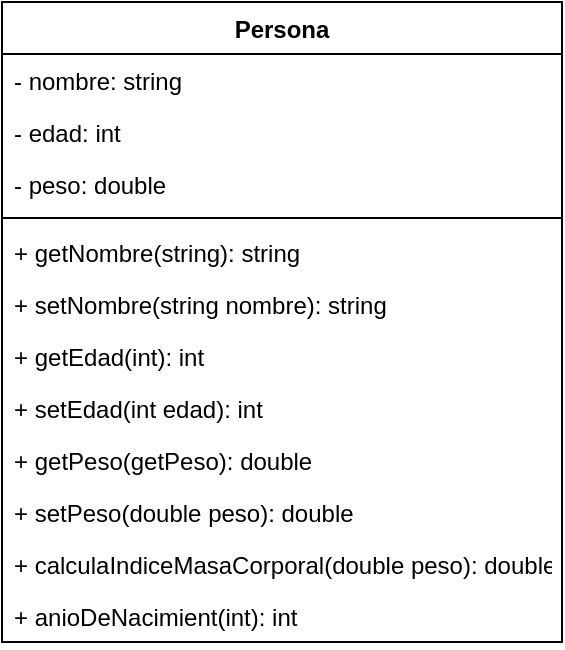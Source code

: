 <mxfile version="19.0.0" type="device"><diagram id="C5RBs43oDa-KdzZeNtuy" name="Page-1"><mxGraphModel dx="1102" dy="865" grid="1" gridSize="10" guides="1" tooltips="1" connect="1" arrows="1" fold="1" page="1" pageScale="1" pageWidth="827" pageHeight="1169" math="0" shadow="0"><root><mxCell id="WIyWlLk6GJQsqaUBKTNV-0"/><mxCell id="WIyWlLk6GJQsqaUBKTNV-1" parent="WIyWlLk6GJQsqaUBKTNV-0"/><mxCell id="6f9WBGXo-UQqe9SmUVUw-0" value="Persona" style="swimlane;fontStyle=1;align=center;verticalAlign=top;childLayout=stackLayout;horizontal=1;startSize=26;horizontalStack=0;resizeParent=1;resizeParentMax=0;resizeLast=0;collapsible=1;marginBottom=0;" vertex="1" parent="WIyWlLk6GJQsqaUBKTNV-1"><mxGeometry x="40" y="80" width="280" height="320" as="geometry"/></mxCell><mxCell id="6f9WBGXo-UQqe9SmUVUw-1" value="- nombre: string" style="text;strokeColor=none;fillColor=none;align=left;verticalAlign=top;spacingLeft=4;spacingRight=4;overflow=hidden;rotatable=0;points=[[0,0.5],[1,0.5]];portConstraint=eastwest;" vertex="1" parent="6f9WBGXo-UQqe9SmUVUw-0"><mxGeometry y="26" width="280" height="26" as="geometry"/></mxCell><mxCell id="6f9WBGXo-UQqe9SmUVUw-14" value="- edad: int" style="text;strokeColor=none;fillColor=none;align=left;verticalAlign=top;spacingLeft=4;spacingRight=4;overflow=hidden;rotatable=0;points=[[0,0.5],[1,0.5]];portConstraint=eastwest;" vertex="1" parent="6f9WBGXo-UQqe9SmUVUw-0"><mxGeometry y="52" width="280" height="26" as="geometry"/></mxCell><mxCell id="6f9WBGXo-UQqe9SmUVUw-13" value="- peso: double" style="text;strokeColor=none;fillColor=none;align=left;verticalAlign=top;spacingLeft=4;spacingRight=4;overflow=hidden;rotatable=0;points=[[0,0.5],[1,0.5]];portConstraint=eastwest;" vertex="1" parent="6f9WBGXo-UQqe9SmUVUw-0"><mxGeometry y="78" width="280" height="26" as="geometry"/></mxCell><mxCell id="6f9WBGXo-UQqe9SmUVUw-2" value="" style="line;strokeWidth=1;fillColor=none;align=left;verticalAlign=middle;spacingTop=-1;spacingLeft=3;spacingRight=3;rotatable=0;labelPosition=right;points=[];portConstraint=eastwest;" vertex="1" parent="6f9WBGXo-UQqe9SmUVUw-0"><mxGeometry y="104" width="280" height="8" as="geometry"/></mxCell><mxCell id="6f9WBGXo-UQqe9SmUVUw-3" value="+ getNombre(string): string" style="text;strokeColor=none;fillColor=none;align=left;verticalAlign=top;spacingLeft=4;spacingRight=4;overflow=hidden;rotatable=0;points=[[0,0.5],[1,0.5]];portConstraint=eastwest;" vertex="1" parent="6f9WBGXo-UQqe9SmUVUw-0"><mxGeometry y="112" width="280" height="26" as="geometry"/></mxCell><mxCell id="6f9WBGXo-UQqe9SmUVUw-4" value="+ setNombre(string nombre): string" style="text;strokeColor=none;fillColor=none;align=left;verticalAlign=top;spacingLeft=4;spacingRight=4;overflow=hidden;rotatable=0;points=[[0,0.5],[1,0.5]];portConstraint=eastwest;" vertex="1" parent="6f9WBGXo-UQqe9SmUVUw-0"><mxGeometry y="138" width="280" height="26" as="geometry"/></mxCell><mxCell id="6f9WBGXo-UQqe9SmUVUw-6" value="+ getEdad(int): int" style="text;strokeColor=none;fillColor=none;align=left;verticalAlign=top;spacingLeft=4;spacingRight=4;overflow=hidden;rotatable=0;points=[[0,0.5],[1,0.5]];portConstraint=eastwest;" vertex="1" parent="6f9WBGXo-UQqe9SmUVUw-0"><mxGeometry y="164" width="280" height="26" as="geometry"/></mxCell><mxCell id="6f9WBGXo-UQqe9SmUVUw-7" value="+ setEdad(int edad): int" style="text;strokeColor=none;fillColor=none;align=left;verticalAlign=top;spacingLeft=4;spacingRight=4;overflow=hidden;rotatable=0;points=[[0,0.5],[1,0.5]];portConstraint=eastwest;" vertex="1" parent="6f9WBGXo-UQqe9SmUVUw-0"><mxGeometry y="190" width="280" height="26" as="geometry"/></mxCell><mxCell id="6f9WBGXo-UQqe9SmUVUw-8" value="+ getPeso(getPeso): double" style="text;strokeColor=none;fillColor=none;align=left;verticalAlign=top;spacingLeft=4;spacingRight=4;overflow=hidden;rotatable=0;points=[[0,0.5],[1,0.5]];portConstraint=eastwest;" vertex="1" parent="6f9WBGXo-UQqe9SmUVUw-0"><mxGeometry y="216" width="280" height="26" as="geometry"/></mxCell><mxCell id="6f9WBGXo-UQqe9SmUVUw-9" value="+ setPeso(double peso): double" style="text;strokeColor=none;fillColor=none;align=left;verticalAlign=top;spacingLeft=4;spacingRight=4;overflow=hidden;rotatable=0;points=[[0,0.5],[1,0.5]];portConstraint=eastwest;" vertex="1" parent="6f9WBGXo-UQqe9SmUVUw-0"><mxGeometry y="242" width="280" height="26" as="geometry"/></mxCell><mxCell id="6f9WBGXo-UQqe9SmUVUw-10" value="+ calculaIndiceMasaCorporal(double peso): double" style="text;strokeColor=none;fillColor=none;align=left;verticalAlign=top;spacingLeft=4;spacingRight=4;overflow=hidden;rotatable=0;points=[[0,0.5],[1,0.5]];portConstraint=eastwest;" vertex="1" parent="6f9WBGXo-UQqe9SmUVUw-0"><mxGeometry y="268" width="280" height="26" as="geometry"/></mxCell><mxCell id="6f9WBGXo-UQqe9SmUVUw-12" value="+ anioDeNacimient(int): int" style="text;strokeColor=none;fillColor=none;align=left;verticalAlign=top;spacingLeft=4;spacingRight=4;overflow=hidden;rotatable=0;points=[[0,0.5],[1,0.5]];portConstraint=eastwest;" vertex="1" parent="6f9WBGXo-UQqe9SmUVUw-0"><mxGeometry y="294" width="280" height="26" as="geometry"/></mxCell></root></mxGraphModel></diagram></mxfile>